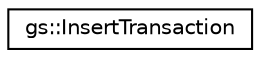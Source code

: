 digraph "Graphical Class Hierarchy"
{
 // LATEX_PDF_SIZE
  edge [fontname="Helvetica",fontsize="10",labelfontname="Helvetica",labelfontsize="10"];
  node [fontname="Helvetica",fontsize="10",shape=record];
  rankdir="LR";
  Node0 [label="gs::InsertTransaction",height=0.2,width=0.4,color="black", fillcolor="white", style="filled",URL="$classgs_1_1InsertTransaction.html",tooltip=" "];
}

